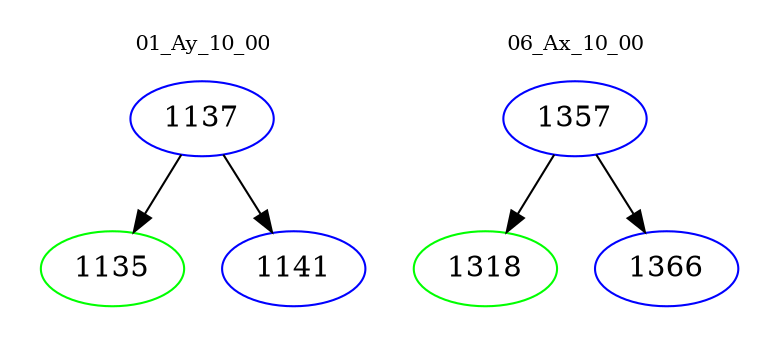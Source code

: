 digraph{
subgraph cluster_0 {
color = white
label = "01_Ay_10_00";
fontsize=10;
T0_1137 [label="1137", color="blue"]
T0_1137 -> T0_1135 [color="black"]
T0_1135 [label="1135", color="green"]
T0_1137 -> T0_1141 [color="black"]
T0_1141 [label="1141", color="blue"]
}
subgraph cluster_1 {
color = white
label = "06_Ax_10_00";
fontsize=10;
T1_1357 [label="1357", color="blue"]
T1_1357 -> T1_1318 [color="black"]
T1_1318 [label="1318", color="green"]
T1_1357 -> T1_1366 [color="black"]
T1_1366 [label="1366", color="blue"]
}
}
